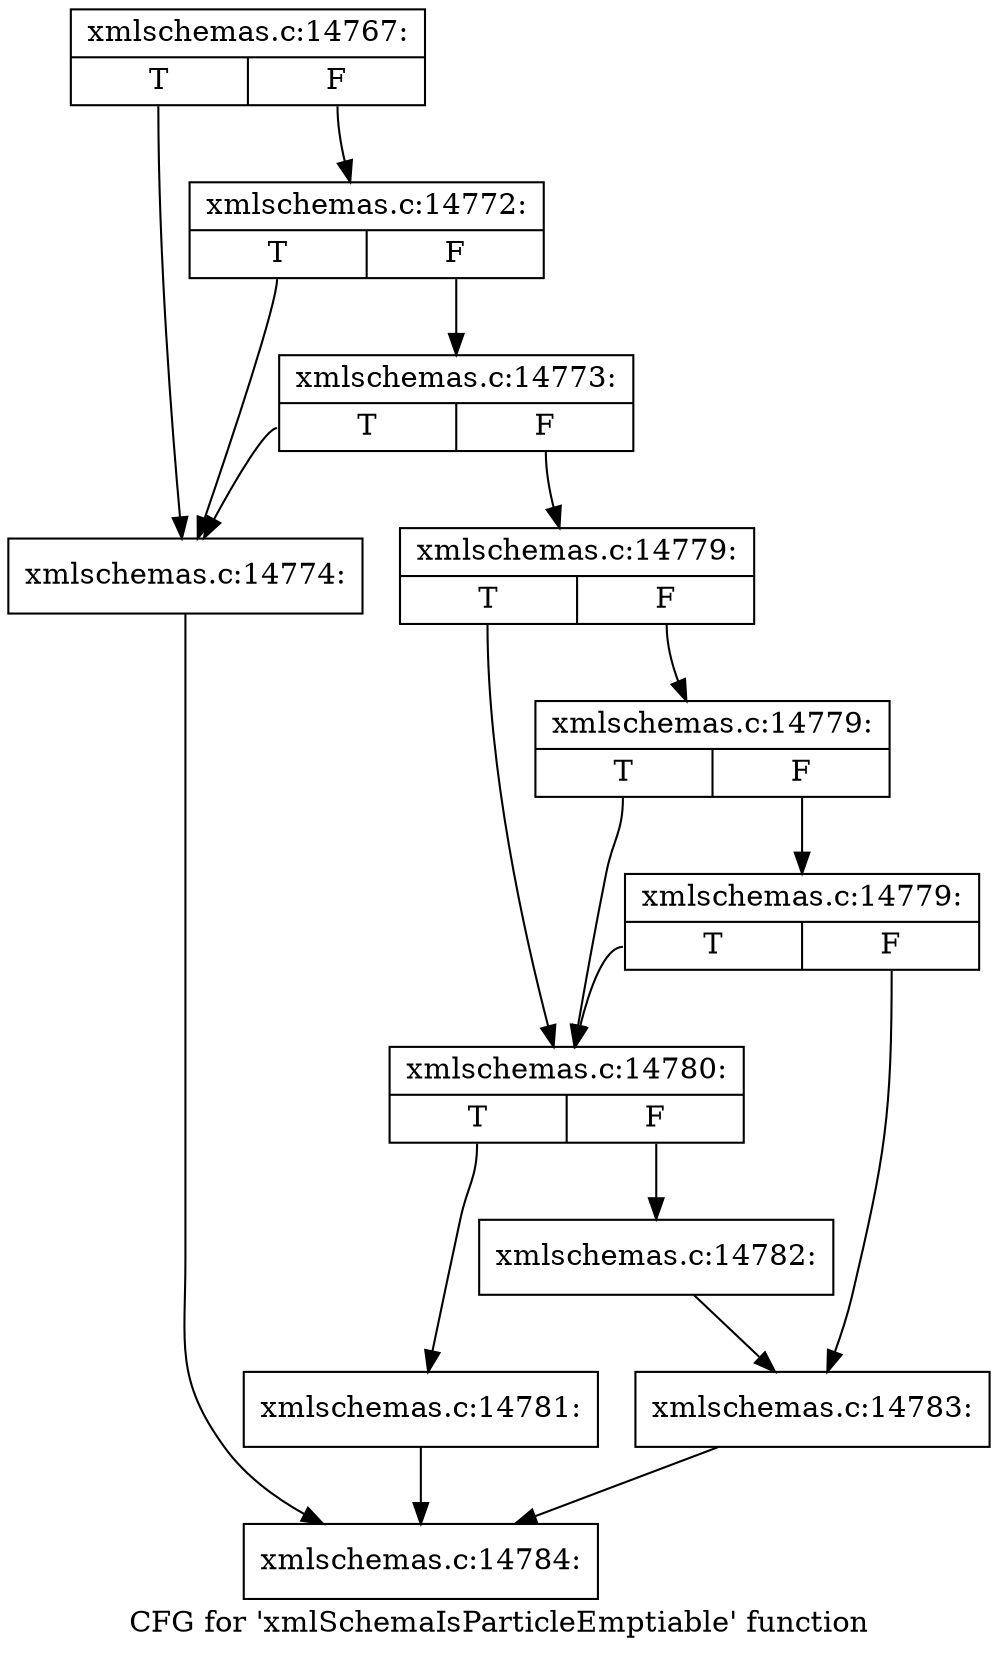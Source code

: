 digraph "CFG for 'xmlSchemaIsParticleEmptiable' function" {
	label="CFG for 'xmlSchemaIsParticleEmptiable' function";

	Node0x5262120 [shape=record,label="{xmlschemas.c:14767:|{<s0>T|<s1>F}}"];
	Node0x5262120:s0 -> Node0x52622c0;
	Node0x5262120:s1 -> Node0x52623e0;
	Node0x52623e0 [shape=record,label="{xmlschemas.c:14772:|{<s0>T|<s1>F}}"];
	Node0x52623e0:s0 -> Node0x52622c0;
	Node0x52623e0:s1 -> Node0x5262360;
	Node0x5262360 [shape=record,label="{xmlschemas.c:14773:|{<s0>T|<s1>F}}"];
	Node0x5262360:s0 -> Node0x52622c0;
	Node0x5262360:s1 -> Node0x5262310;
	Node0x52622c0 [shape=record,label="{xmlschemas.c:14774:}"];
	Node0x52622c0 -> Node0x52917d0;
	Node0x5262310 [shape=record,label="{xmlschemas.c:14779:|{<s0>T|<s1>F}}"];
	Node0x5262310:s0 -> Node0x52927b0;
	Node0x5262310:s1 -> Node0x52928d0;
	Node0x52928d0 [shape=record,label="{xmlschemas.c:14779:|{<s0>T|<s1>F}}"];
	Node0x52928d0:s0 -> Node0x52927b0;
	Node0x52928d0:s1 -> Node0x5292850;
	Node0x5292850 [shape=record,label="{xmlschemas.c:14779:|{<s0>T|<s1>F}}"];
	Node0x5292850:s0 -> Node0x52927b0;
	Node0x5292850:s1 -> Node0x5292800;
	Node0x52927b0 [shape=record,label="{xmlschemas.c:14780:|{<s0>T|<s1>F}}"];
	Node0x52927b0:s0 -> Node0x52934e0;
	Node0x52927b0:s1 -> Node0x5293530;
	Node0x52934e0 [shape=record,label="{xmlschemas.c:14781:}"];
	Node0x52934e0 -> Node0x52917d0;
	Node0x5293530 [shape=record,label="{xmlschemas.c:14782:}"];
	Node0x5293530 -> Node0x5292800;
	Node0x5292800 [shape=record,label="{xmlschemas.c:14783:}"];
	Node0x5292800 -> Node0x52917d0;
	Node0x52917d0 [shape=record,label="{xmlschemas.c:14784:}"];
}
